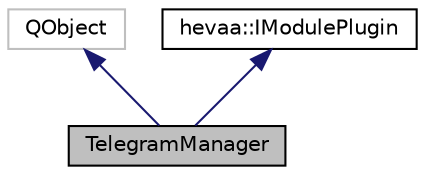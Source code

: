 digraph "TelegramManager"
{
 // LATEX_PDF_SIZE
  edge [fontname="Helvetica",fontsize="10",labelfontname="Helvetica",labelfontsize="10"];
  node [fontname="Helvetica",fontsize="10",shape=record];
  Node1 [label="TelegramManager",height=0.2,width=0.4,color="black", fillcolor="grey75", style="filled", fontcolor="black",tooltip="Менеджер телеграм бота"];
  Node2 -> Node1 [dir="back",color="midnightblue",fontsize="10",style="solid",fontname="Helvetica"];
  Node2 [label="QObject",height=0.2,width=0.4,color="grey75", fillcolor="white", style="filled",tooltip=" "];
  Node3 -> Node1 [dir="back",color="midnightblue",fontsize="10",style="solid",fontname="Helvetica"];
  Node3 [label="hevaa::IModulePlugin",height=0.2,width=0.4,color="black", fillcolor="white", style="filled",URL="$classhevaa_1_1_i_module_plugin.html",tooltip=" "];
}
